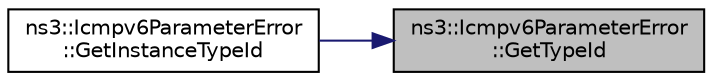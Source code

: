 digraph "ns3::Icmpv6ParameterError::GetTypeId"
{
 // LATEX_PDF_SIZE
  edge [fontname="Helvetica",fontsize="10",labelfontname="Helvetica",labelfontsize="10"];
  node [fontname="Helvetica",fontsize="10",shape=record];
  rankdir="RL";
  Node1 [label="ns3::Icmpv6ParameterError\l::GetTypeId",height=0.2,width=0.4,color="black", fillcolor="grey75", style="filled", fontcolor="black",tooltip="Get the UID of this class."];
  Node1 -> Node2 [dir="back",color="midnightblue",fontsize="10",style="solid",fontname="Helvetica"];
  Node2 [label="ns3::Icmpv6ParameterError\l::GetInstanceTypeId",height=0.2,width=0.4,color="black", fillcolor="white", style="filled",URL="$classns3_1_1_icmpv6_parameter_error.html#a1bc547b65481c0731452bc177fdbe8c2",tooltip="Get the instance type ID."];
}
